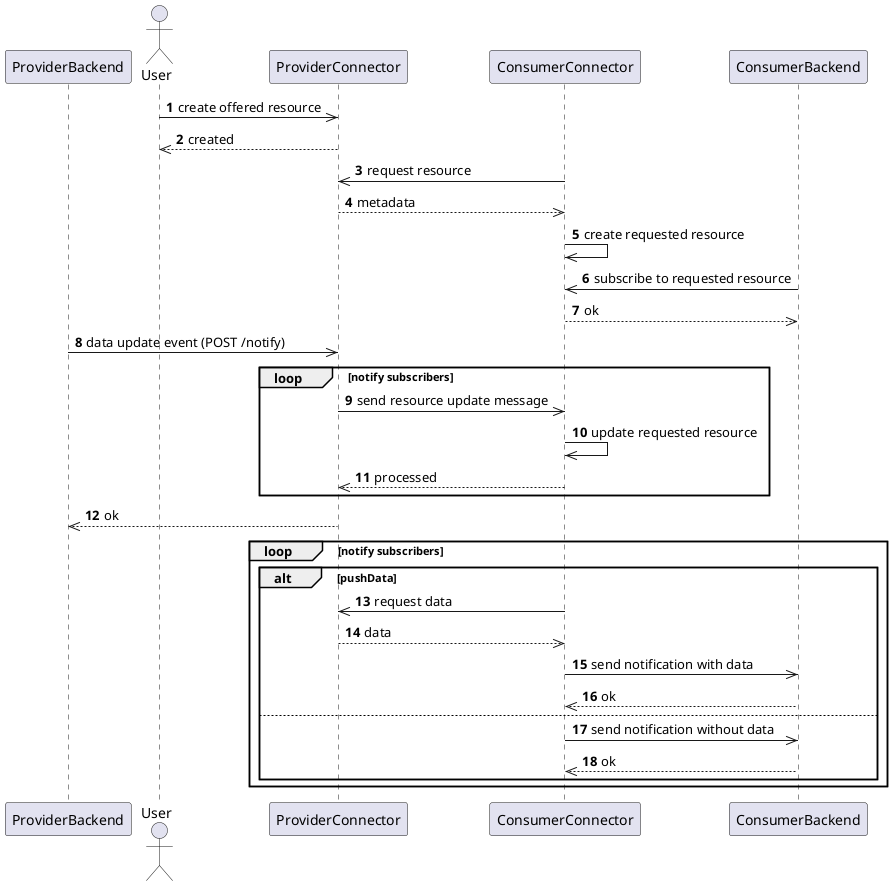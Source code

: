 @startuml
participant ProviderBackend
actor User
participant ProviderConnector
participant ConsumerConnector
participant ConsumerBackend
autonumber
User->>ProviderConnector: create offered resource
ProviderConnector-->>User: created
ConsumerConnector->>ProviderConnector: request resource
ProviderConnector-->>ConsumerConnector: metadata
ConsumerConnector->>ConsumerConnector: create requested resource
ConsumerBackend->>ConsumerConnector: subscribe to requested resource
ConsumerConnector-->>ConsumerBackend: ok
ProviderBackend->>ProviderConnector: data update event (POST /notify)
loop notify subscribers
        ProviderConnector->>ConsumerConnector: send resource update message
        ConsumerConnector->>ConsumerConnector: update requested resource
        ConsumerConnector-->>ProviderConnector: processed
    end
    ProviderConnector-->>ProviderBackend: ok
    loop notify subscribers
        alt pushData
            ConsumerConnector->>ProviderConnector: request data
            ProviderConnector-->>ConsumerConnector: data
            ConsumerConnector->>ConsumerBackend: send notification with data
            ConsumerBackend-->>ConsumerConnector: ok
        else
            ConsumerConnector->>ConsumerBackend: send notification without data
            ConsumerBackend-->>ConsumerConnector: ok
        end
    end
@enduml
